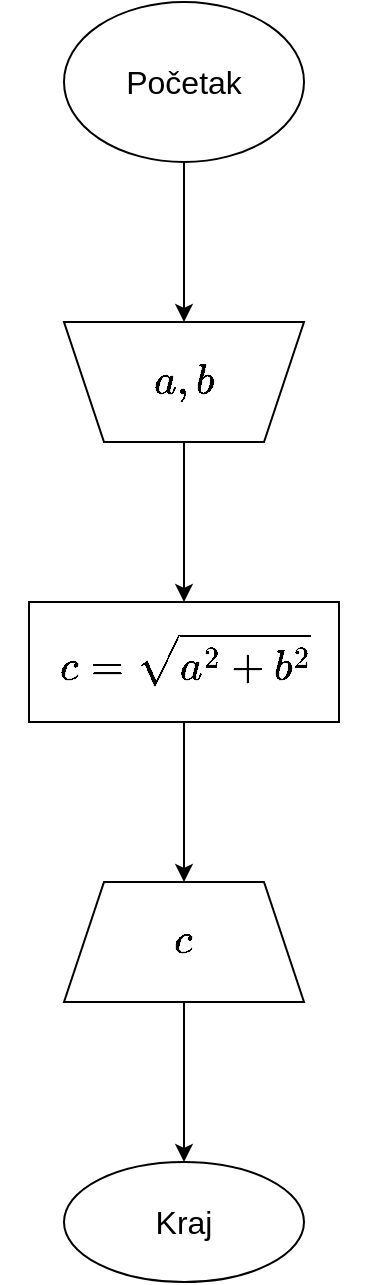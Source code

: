 <mxfile version="20.4.0" type="device"><diagram id="z5LTcDxeoAr2wx-nHAHa" name="Page-1"><mxGraphModel dx="907" dy="1104" grid="1" gridSize="10" guides="1" tooltips="1" connect="1" arrows="1" fold="1" page="1" pageScale="1" pageWidth="850" pageHeight="1100" math="1" shadow="0"><root><mxCell id="0"/><mxCell id="1" parent="0"/><mxCell id="Y8oW67vRN_j_CchuoAXE-5" value="" style="edgeStyle=orthogonalEdgeStyle;rounded=0;orthogonalLoop=1;jettySize=auto;html=1;fontSize=16;" parent="1" source="Y8oW67vRN_j_CchuoAXE-1" target="Y8oW67vRN_j_CchuoAXE-4" edge="1"><mxGeometry relative="1" as="geometry"/></mxCell><mxCell id="Y8oW67vRN_j_CchuoAXE-1" value="Početak" style="ellipse;whiteSpace=wrap;html=1;fontSize=16;" parent="1" vertex="1"><mxGeometry x="360" y="90" width="120" height="80" as="geometry"/></mxCell><mxCell id="Y8oW67vRN_j_CchuoAXE-7" value="" style="edgeStyle=orthogonalEdgeStyle;rounded=0;orthogonalLoop=1;jettySize=auto;html=1;fontSize=18;" parent="1" source="Y8oW67vRN_j_CchuoAXE-4" target="Y8oW67vRN_j_CchuoAXE-6" edge="1"><mxGeometry relative="1" as="geometry"/></mxCell><mxCell id="Y8oW67vRN_j_CchuoAXE-4" value="`a, b`" style="shape=trapezoid;perimeter=trapezoidPerimeter;whiteSpace=wrap;html=1;fixedSize=1;fontSize=18;direction=west;" parent="1" vertex="1"><mxGeometry x="360" y="250" width="120" height="60" as="geometry"/></mxCell><mxCell id="Y8oW67vRN_j_CchuoAXE-9" value="" style="edgeStyle=orthogonalEdgeStyle;rounded=0;orthogonalLoop=1;jettySize=auto;html=1;fontSize=18;" parent="1" source="Y8oW67vRN_j_CchuoAXE-6" target="Y8oW67vRN_j_CchuoAXE-8" edge="1"><mxGeometry relative="1" as="geometry"/></mxCell><mxCell id="Y8oW67vRN_j_CchuoAXE-6" value="&lt;span style=&quot;font-family: SFMono-Regular, Menlo, Monaco, Consolas, &amp;quot;Liberation Mono&amp;quot;, &amp;quot;Courier New&amp;quot;, monospace; font-size: 18px; text-align: left;&quot;&gt;`c=sqrt{a^2+b^2}`&lt;/span&gt;" style="whiteSpace=wrap;html=1;fontSize=18;" parent="1" vertex="1"><mxGeometry x="342.5" y="390" width="155" height="60" as="geometry"/></mxCell><mxCell id="Y8oW67vRN_j_CchuoAXE-11" value="" style="edgeStyle=orthogonalEdgeStyle;rounded=0;orthogonalLoop=1;jettySize=auto;html=1;fontSize=16;" parent="1" source="Y8oW67vRN_j_CchuoAXE-8" target="Y8oW67vRN_j_CchuoAXE-10" edge="1"><mxGeometry relative="1" as="geometry"/></mxCell><mxCell id="Y8oW67vRN_j_CchuoAXE-8" value="`c`" style="shape=trapezoid;perimeter=trapezoidPerimeter;whiteSpace=wrap;html=1;fixedSize=1;fontSize=18;" parent="1" vertex="1"><mxGeometry x="360" y="530" width="120" height="60" as="geometry"/></mxCell><mxCell id="Y8oW67vRN_j_CchuoAXE-10" value="Kraj" style="ellipse;whiteSpace=wrap;html=1;fontSize=16;" parent="1" vertex="1"><mxGeometry x="360" y="670" width="120" height="60" as="geometry"/></mxCell></root></mxGraphModel></diagram></mxfile>